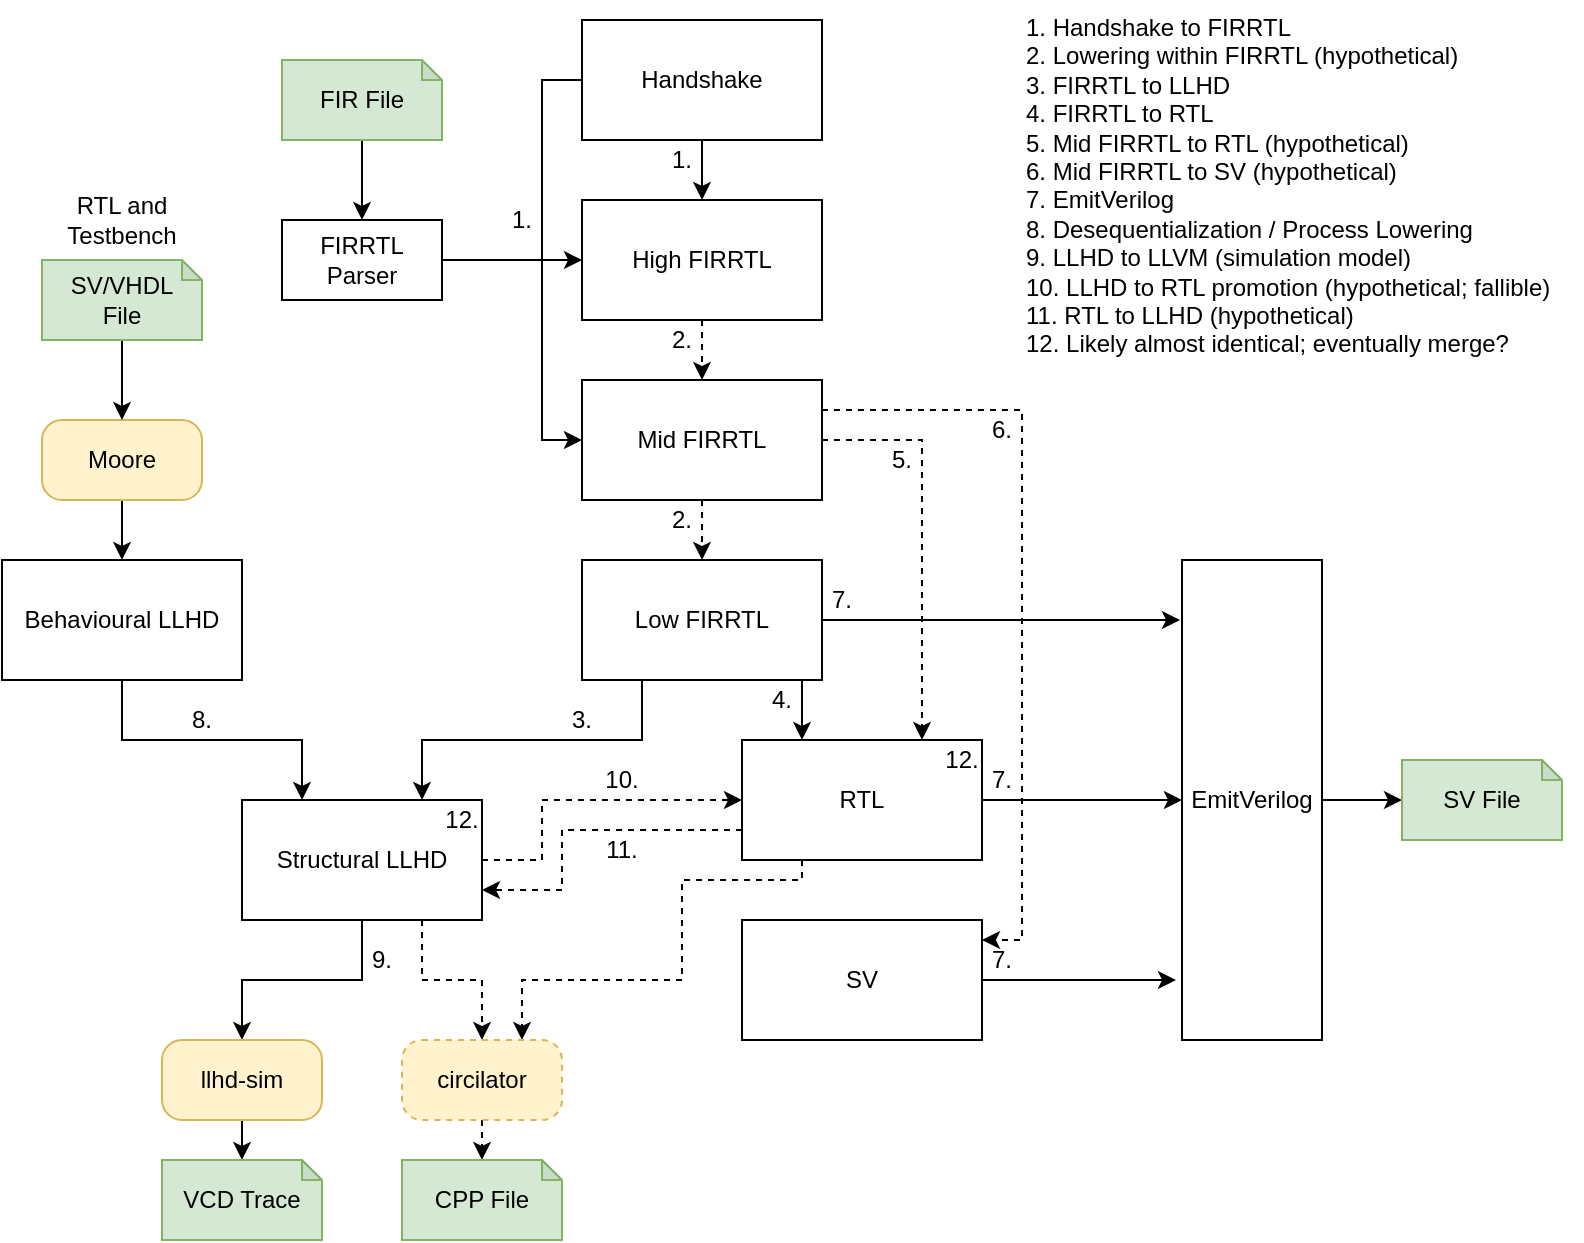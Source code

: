 <mxfile compressed="false" version="13.7.9" type="device">
  <diagram id="MivVnp2VQLZu9SO0e3je" name="Page-1">
    <mxGraphModel dx="1186" dy="516" grid="1" gridSize="10" guides="1" tooltips="1" connect="1" arrows="1" fold="1" page="0" pageScale="1" pageWidth="850" pageHeight="1100" math="0" shadow="0">
      <root>
        <mxCell id="0" />
        <mxCell id="1" parent="0" />
        <mxCell id="NUFGH_hVGk4y_TYJHu7n-14" style="edgeStyle=orthogonalEdgeStyle;rounded=0;orthogonalLoop=1;jettySize=auto;html=1;exitX=0.5;exitY=1;exitDx=0;exitDy=0;entryX=0.5;entryY=0;entryDx=0;entryDy=0;dashed=1;" parent="1" source="NUFGH_hVGk4y_TYJHu7n-1" target="NUFGH_hVGk4y_TYJHu7n-2" edge="1">
          <mxGeometry relative="1" as="geometry" />
        </mxCell>
        <mxCell id="NUFGH_hVGk4y_TYJHu7n-1" value="High FIRRTL" style="rounded=0;whiteSpace=wrap;html=1;" parent="1" vertex="1">
          <mxGeometry x="150" y="130" width="120" height="60" as="geometry" />
        </mxCell>
        <mxCell id="NUFGH_hVGk4y_TYJHu7n-10" style="edgeStyle=orthogonalEdgeStyle;rounded=0;orthogonalLoop=1;jettySize=auto;html=1;exitX=0.5;exitY=1;exitDx=0;exitDy=0;entryX=0.5;entryY=0;entryDx=0;entryDy=0;dashed=1;" parent="1" source="NUFGH_hVGk4y_TYJHu7n-2" target="NUFGH_hVGk4y_TYJHu7n-3" edge="1">
          <mxGeometry relative="1" as="geometry" />
        </mxCell>
        <mxCell id="NUFGH_hVGk4y_TYJHu7n-20" style="edgeStyle=orthogonalEdgeStyle;rounded=0;orthogonalLoop=1;jettySize=auto;html=1;exitX=1;exitY=0.5;exitDx=0;exitDy=0;entryX=0.75;entryY=0;entryDx=0;entryDy=0;dashed=1;" parent="1" source="NUFGH_hVGk4y_TYJHu7n-2" target="NUFGH_hVGk4y_TYJHu7n-5" edge="1">
          <mxGeometry relative="1" as="geometry" />
        </mxCell>
        <mxCell id="NUFGH_hVGk4y_TYJHu7n-21" style="edgeStyle=orthogonalEdgeStyle;rounded=0;orthogonalLoop=1;jettySize=auto;html=1;exitX=1;exitY=0.25;exitDx=0;exitDy=0;entryX=0;entryY=0;entryDx=0;entryDy=0;dashed=1;" parent="1" source="NUFGH_hVGk4y_TYJHu7n-2" target="NUFGH_hVGk4y_TYJHu7n-44" edge="1">
          <mxGeometry relative="1" as="geometry">
            <Array as="points">
              <mxPoint x="370" y="235" />
              <mxPoint x="370" y="500" />
            </Array>
          </mxGeometry>
        </mxCell>
        <mxCell id="NUFGH_hVGk4y_TYJHu7n-2" value="Mid FIRRTL" style="rounded=0;whiteSpace=wrap;html=1;" parent="1" vertex="1">
          <mxGeometry x="150" y="220" width="120" height="60" as="geometry" />
        </mxCell>
        <mxCell id="NUFGH_hVGk4y_TYJHu7n-11" style="edgeStyle=orthogonalEdgeStyle;rounded=0;orthogonalLoop=1;jettySize=auto;html=1;exitX=0.25;exitY=1;exitDx=0;exitDy=0;entryX=0.75;entryY=0;entryDx=0;entryDy=0;" parent="1" source="NUFGH_hVGk4y_TYJHu7n-3" target="NUFGH_hVGk4y_TYJHu7n-4" edge="1">
          <mxGeometry relative="1" as="geometry" />
        </mxCell>
        <mxCell id="NUFGH_hVGk4y_TYJHu7n-12" style="edgeStyle=orthogonalEdgeStyle;rounded=0;orthogonalLoop=1;jettySize=auto;html=1;exitX=0.75;exitY=1;exitDx=0;exitDy=0;entryX=0.25;entryY=0;entryDx=0;entryDy=0;" parent="1" source="NUFGH_hVGk4y_TYJHu7n-3" target="NUFGH_hVGk4y_TYJHu7n-5" edge="1">
          <mxGeometry relative="1" as="geometry" />
        </mxCell>
        <mxCell id="NUFGH_hVGk4y_TYJHu7n-31" style="edgeStyle=orthogonalEdgeStyle;rounded=0;orthogonalLoop=1;jettySize=auto;html=1;exitX=1;exitY=0.5;exitDx=0;exitDy=0;entryX=-0.014;entryY=0.125;entryDx=0;entryDy=0;entryPerimeter=0;" parent="1" source="NUFGH_hVGk4y_TYJHu7n-3" target="NUFGH_hVGk4y_TYJHu7n-7" edge="1">
          <mxGeometry relative="1" as="geometry" />
        </mxCell>
        <mxCell id="NUFGH_hVGk4y_TYJHu7n-3" value="Low FIRRTL" style="rounded=0;whiteSpace=wrap;html=1;" parent="1" vertex="1">
          <mxGeometry x="150" y="310" width="120" height="60" as="geometry" />
        </mxCell>
        <mxCell id="NqzIvoFGnlJUJ6ZqDgtP-7" style="edgeStyle=orthogonalEdgeStyle;rounded=0;orthogonalLoop=1;jettySize=auto;html=1;exitX=0.5;exitY=1;exitDx=0;exitDy=0;entryX=0.5;entryY=0;entryDx=0;entryDy=0;" parent="1" source="NUFGH_hVGk4y_TYJHu7n-4" target="NqzIvoFGnlJUJ6ZqDgtP-6" edge="1">
          <mxGeometry relative="1" as="geometry" />
        </mxCell>
        <mxCell id="NqzIvoFGnlJUJ6ZqDgtP-32" style="edgeStyle=orthogonalEdgeStyle;rounded=0;orthogonalLoop=1;jettySize=auto;html=1;exitX=1;exitY=0.5;exitDx=0;exitDy=0;entryX=0;entryY=0.5;entryDx=0;entryDy=0;fontColor=#B3B3B3;dashed=1;" parent="1" source="NUFGH_hVGk4y_TYJHu7n-4" target="NUFGH_hVGk4y_TYJHu7n-5" edge="1">
          <mxGeometry relative="1" as="geometry">
            <Array as="points">
              <mxPoint x="130" y="460" />
              <mxPoint x="130" y="430" />
            </Array>
          </mxGeometry>
        </mxCell>
        <mxCell id="NqzIvoFGnlJUJ6ZqDgtP-39" style="edgeStyle=orthogonalEdgeStyle;rounded=0;orthogonalLoop=1;jettySize=auto;html=1;exitX=0.75;exitY=1;exitDx=0;exitDy=0;entryX=0.5;entryY=0;entryDx=0;entryDy=0;dashed=1;fontColor=#B3B3B3;" parent="1" source="NUFGH_hVGk4y_TYJHu7n-4" target="NqzIvoFGnlJUJ6ZqDgtP-38" edge="1">
          <mxGeometry relative="1" as="geometry" />
        </mxCell>
        <mxCell id="NUFGH_hVGk4y_TYJHu7n-4" value="Structural LLHD" style="rounded=0;whiteSpace=wrap;html=1;" parent="1" vertex="1">
          <mxGeometry x="-20" y="430" width="120" height="60" as="geometry" />
        </mxCell>
        <mxCell id="NUFGH_hVGk4y_TYJHu7n-32" style="edgeStyle=orthogonalEdgeStyle;rounded=0;orthogonalLoop=1;jettySize=auto;html=1;exitX=1;exitY=0.5;exitDx=0;exitDy=0;entryX=0;entryY=0.5;entryDx=0;entryDy=0;" parent="1" source="NUFGH_hVGk4y_TYJHu7n-5" target="NUFGH_hVGk4y_TYJHu7n-7" edge="1">
          <mxGeometry relative="1" as="geometry" />
        </mxCell>
        <mxCell id="NqzIvoFGnlJUJ6ZqDgtP-33" style="edgeStyle=orthogonalEdgeStyle;rounded=0;orthogonalLoop=1;jettySize=auto;html=1;exitX=0;exitY=0.75;exitDx=0;exitDy=0;entryX=1;entryY=0.75;entryDx=0;entryDy=0;fontColor=#B3B3B3;dashed=1;" parent="1" source="NUFGH_hVGk4y_TYJHu7n-5" target="NUFGH_hVGk4y_TYJHu7n-4" edge="1">
          <mxGeometry relative="1" as="geometry">
            <Array as="points">
              <mxPoint x="140" y="445" />
              <mxPoint x="140" y="475" />
            </Array>
          </mxGeometry>
        </mxCell>
        <mxCell id="NqzIvoFGnlJUJ6ZqDgtP-42" style="edgeStyle=orthogonalEdgeStyle;rounded=0;orthogonalLoop=1;jettySize=auto;html=1;exitX=0.25;exitY=1;exitDx=0;exitDy=0;entryX=0.75;entryY=0;entryDx=0;entryDy=0;dashed=1;fontColor=#B3B3B3;" parent="1" source="NUFGH_hVGk4y_TYJHu7n-5" target="NqzIvoFGnlJUJ6ZqDgtP-38" edge="1">
          <mxGeometry relative="1" as="geometry">
            <Array as="points">
              <mxPoint x="260" y="470" />
              <mxPoint x="200" y="470" />
              <mxPoint x="200" y="520" />
              <mxPoint x="120" y="520" />
            </Array>
          </mxGeometry>
        </mxCell>
        <mxCell id="NUFGH_hVGk4y_TYJHu7n-5" value="RTL" style="rounded=0;whiteSpace=wrap;html=1;" parent="1" vertex="1">
          <mxGeometry x="230" y="400" width="120" height="60" as="geometry" />
        </mxCell>
        <mxCell id="NUFGH_hVGk4y_TYJHu7n-33" style="edgeStyle=orthogonalEdgeStyle;rounded=0;orthogonalLoop=1;jettySize=auto;html=1;exitX=1;exitY=0.5;exitDx=0;exitDy=0;entryX=-0.043;entryY=0.875;entryDx=0;entryDy=0;entryPerimeter=0;" parent="1" source="NUFGH_hVGk4y_TYJHu7n-6" target="NUFGH_hVGk4y_TYJHu7n-7" edge="1">
          <mxGeometry relative="1" as="geometry" />
        </mxCell>
        <mxCell id="NUFGH_hVGk4y_TYJHu7n-6" value="SV" style="rounded=0;whiteSpace=wrap;html=1;" parent="1" vertex="1">
          <mxGeometry x="230" y="490" width="120" height="60" as="geometry" />
        </mxCell>
        <mxCell id="NqzIvoFGnlJUJ6ZqDgtP-4" style="edgeStyle=orthogonalEdgeStyle;rounded=0;orthogonalLoop=1;jettySize=auto;html=1;exitX=1;exitY=0.5;exitDx=0;exitDy=0;entryX=0;entryY=0.5;entryDx=0;entryDy=0;entryPerimeter=0;" parent="1" source="NUFGH_hVGk4y_TYJHu7n-7" target="NqzIvoFGnlJUJ6ZqDgtP-1" edge="1">
          <mxGeometry relative="1" as="geometry" />
        </mxCell>
        <mxCell id="NUFGH_hVGk4y_TYJHu7n-7" value="EmitVerilog" style="rounded=0;whiteSpace=wrap;html=1;" parent="1" vertex="1">
          <mxGeometry x="450" y="310" width="70" height="240" as="geometry" />
        </mxCell>
        <mxCell id="NUFGH_hVGk4y_TYJHu7n-23" style="edgeStyle=orthogonalEdgeStyle;rounded=0;orthogonalLoop=1;jettySize=auto;html=1;exitX=0.5;exitY=1;exitDx=0;exitDy=0;entryX=0.5;entryY=0;entryDx=0;entryDy=0;" parent="1" source="NUFGH_hVGk4y_TYJHu7n-22" target="NUFGH_hVGk4y_TYJHu7n-1" edge="1">
          <mxGeometry relative="1" as="geometry" />
        </mxCell>
        <mxCell id="NUFGH_hVGk4y_TYJHu7n-25" style="edgeStyle=orthogonalEdgeStyle;rounded=0;orthogonalLoop=1;jettySize=auto;html=1;exitX=0;exitY=0.5;exitDx=0;exitDy=0;entryX=0;entryY=0.5;entryDx=0;entryDy=0;" parent="1" source="NUFGH_hVGk4y_TYJHu7n-22" target="NUFGH_hVGk4y_TYJHu7n-2" edge="1">
          <mxGeometry relative="1" as="geometry" />
        </mxCell>
        <mxCell id="NUFGH_hVGk4y_TYJHu7n-22" value="Handshake" style="rounded=0;whiteSpace=wrap;html=1;" parent="1" vertex="1">
          <mxGeometry x="150" y="40" width="120" height="60" as="geometry" />
        </mxCell>
        <mxCell id="NUFGH_hVGk4y_TYJHu7n-26" value="1." style="text;html=1;strokeColor=none;fillColor=none;align=center;verticalAlign=middle;whiteSpace=wrap;rounded=0;" parent="1" vertex="1">
          <mxGeometry x="190" y="100" width="20" height="20" as="geometry" />
        </mxCell>
        <mxCell id="NUFGH_hVGk4y_TYJHu7n-30" value="1." style="text;html=1;strokeColor=none;fillColor=none;align=center;verticalAlign=middle;whiteSpace=wrap;rounded=0;" parent="1" vertex="1">
          <mxGeometry x="110" y="130" width="20" height="20" as="geometry" />
        </mxCell>
        <mxCell id="NUFGH_hVGk4y_TYJHu7n-34" value="2." style="text;html=1;strokeColor=none;fillColor=none;align=center;verticalAlign=middle;whiteSpace=wrap;rounded=0;" parent="1" vertex="1">
          <mxGeometry x="190" y="190" width="20" height="20" as="geometry" />
        </mxCell>
        <mxCell id="NUFGH_hVGk4y_TYJHu7n-35" value="2." style="text;html=1;strokeColor=none;fillColor=none;align=center;verticalAlign=middle;whiteSpace=wrap;rounded=0;" parent="1" vertex="1">
          <mxGeometry x="190" y="280" width="20" height="20" as="geometry" />
        </mxCell>
        <mxCell id="NUFGH_hVGk4y_TYJHu7n-36" value="1. Handshake to FIRRTL&lt;br&gt;2. Lowering within FIRRTL (hypothetical)&lt;br&gt;3. FIRRTL to LLHD&lt;br&gt;4. FIRRTL to RTL&lt;br&gt;5. Mid FIRRTL to RTL (hypothetical)&lt;br&gt;6. Mid FIRRTL to SV (hypothetical)&lt;br&gt;7. EmitVerilog&lt;br&gt;8. Desequentialization / Process Lowering&lt;br&gt;9. LLHD to LLVM (simulation model)&lt;br&gt;10. LLHD to RTL promotion (hypothetical; fallible)&lt;br&gt;11. RTL to LLHD (hypothetical)&lt;br&gt;12. Likely almost identical; eventually merge?" style="text;html=1;strokeColor=none;fillColor=none;align=left;verticalAlign=top;whiteSpace=wrap;rounded=0;" parent="1" vertex="1">
          <mxGeometry x="370" y="30" width="280" height="180" as="geometry" />
        </mxCell>
        <mxCell id="NUFGH_hVGk4y_TYJHu7n-37" value="3." style="text;html=1;strokeColor=none;fillColor=none;align=center;verticalAlign=middle;whiteSpace=wrap;rounded=0;" parent="1" vertex="1">
          <mxGeometry x="140" y="380" width="20" height="20" as="geometry" />
        </mxCell>
        <mxCell id="NUFGH_hVGk4y_TYJHu7n-38" value="4." style="text;html=1;strokeColor=none;fillColor=none;align=center;verticalAlign=middle;whiteSpace=wrap;rounded=0;" parent="1" vertex="1">
          <mxGeometry x="240" y="370" width="20" height="20" as="geometry" />
        </mxCell>
        <mxCell id="NUFGH_hVGk4y_TYJHu7n-39" value="5." style="text;html=1;strokeColor=none;fillColor=none;align=center;verticalAlign=middle;whiteSpace=wrap;rounded=0;" parent="1" vertex="1">
          <mxGeometry x="300" y="250" width="20" height="20" as="geometry" />
        </mxCell>
        <mxCell id="NUFGH_hVGk4y_TYJHu7n-41" value="6." style="text;html=1;strokeColor=none;fillColor=none;align=center;verticalAlign=middle;whiteSpace=wrap;rounded=0;" parent="1" vertex="1">
          <mxGeometry x="350" y="235" width="20" height="20" as="geometry" />
        </mxCell>
        <mxCell id="NUFGH_hVGk4y_TYJHu7n-42" value="7." style="text;html=1;strokeColor=none;fillColor=none;align=center;verticalAlign=middle;whiteSpace=wrap;rounded=0;" parent="1" vertex="1">
          <mxGeometry x="270" y="320" width="20" height="20" as="geometry" />
        </mxCell>
        <mxCell id="NUFGH_hVGk4y_TYJHu7n-43" value="7." style="text;html=1;strokeColor=none;fillColor=none;align=center;verticalAlign=middle;whiteSpace=wrap;rounded=0;" parent="1" vertex="1">
          <mxGeometry x="350" y="410" width="20" height="20" as="geometry" />
        </mxCell>
        <mxCell id="NUFGH_hVGk4y_TYJHu7n-44" value="7." style="text;html=1;strokeColor=none;fillColor=none;align=center;verticalAlign=middle;whiteSpace=wrap;rounded=0;" parent="1" vertex="1">
          <mxGeometry x="350" y="500" width="20" height="20" as="geometry" />
        </mxCell>
        <mxCell id="NqzIvoFGnlJUJ6ZqDgtP-1" value="SV File" style="shape=note;whiteSpace=wrap;html=1;backgroundOutline=1;darkOpacity=0.05;size=10;fillColor=#d5e8d4;strokeColor=#82b366;" parent="1" vertex="1">
          <mxGeometry x="560" y="410" width="80" height="40" as="geometry" />
        </mxCell>
        <mxCell id="NqzIvoFGnlJUJ6ZqDgtP-9" style="edgeStyle=orthogonalEdgeStyle;rounded=0;orthogonalLoop=1;jettySize=auto;html=1;exitX=0.5;exitY=1;exitDx=0;exitDy=0;entryX=0.5;entryY=0;entryDx=0;entryDy=0;entryPerimeter=0;" parent="1" source="NqzIvoFGnlJUJ6ZqDgtP-6" target="NqzIvoFGnlJUJ6ZqDgtP-8" edge="1">
          <mxGeometry relative="1" as="geometry" />
        </mxCell>
        <mxCell id="NqzIvoFGnlJUJ6ZqDgtP-6" value="llhd-sim" style="rounded=1;whiteSpace=wrap;html=1;absoluteArcSize=1;arcSize=20;fillColor=#fff2cc;strokeColor=#d6b656;" parent="1" vertex="1">
          <mxGeometry x="-60" y="550" width="80" height="40" as="geometry" />
        </mxCell>
        <mxCell id="NqzIvoFGnlJUJ6ZqDgtP-8" value="VCD Trace" style="shape=note;whiteSpace=wrap;html=1;backgroundOutline=1;darkOpacity=0.05;size=10;fillColor=#d5e8d4;strokeColor=#82b366;" parent="1" vertex="1">
          <mxGeometry x="-60" y="610" width="80" height="40" as="geometry" />
        </mxCell>
        <mxCell id="NqzIvoFGnlJUJ6ZqDgtP-12" style="edgeStyle=orthogonalEdgeStyle;rounded=0;orthogonalLoop=1;jettySize=auto;html=1;exitX=0.5;exitY=1;exitDx=0;exitDy=0;entryX=0.5;entryY=0;entryDx=0;entryDy=0;" parent="1" source="NqzIvoFGnlJUJ6ZqDgtP-10" target="NqzIvoFGnlJUJ6ZqDgtP-11" edge="1">
          <mxGeometry relative="1" as="geometry" />
        </mxCell>
        <mxCell id="NqzIvoFGnlJUJ6ZqDgtP-10" value="Moore" style="rounded=1;whiteSpace=wrap;html=1;absoluteArcSize=1;arcSize=20;fillColor=#fff2cc;strokeColor=#d6b656;" parent="1" vertex="1">
          <mxGeometry x="-120" y="240" width="80" height="40" as="geometry" />
        </mxCell>
        <mxCell id="NqzIvoFGnlJUJ6ZqDgtP-13" style="edgeStyle=orthogonalEdgeStyle;rounded=0;orthogonalLoop=1;jettySize=auto;html=1;exitX=0.5;exitY=1;exitDx=0;exitDy=0;entryX=0.25;entryY=0;entryDx=0;entryDy=0;" parent="1" source="NqzIvoFGnlJUJ6ZqDgtP-11" target="NUFGH_hVGk4y_TYJHu7n-4" edge="1">
          <mxGeometry relative="1" as="geometry" />
        </mxCell>
        <mxCell id="NqzIvoFGnlJUJ6ZqDgtP-11" value="Behavioural LLHD" style="rounded=0;whiteSpace=wrap;html=1;" parent="1" vertex="1">
          <mxGeometry x="-140" y="310" width="120" height="60" as="geometry" />
        </mxCell>
        <mxCell id="NqzIvoFGnlJUJ6ZqDgtP-15" style="edgeStyle=orthogonalEdgeStyle;rounded=0;orthogonalLoop=1;jettySize=auto;html=1;exitX=0.5;exitY=1;exitDx=0;exitDy=0;exitPerimeter=0;entryX=0.5;entryY=0;entryDx=0;entryDy=0;" parent="1" source="NqzIvoFGnlJUJ6ZqDgtP-14" target="NqzIvoFGnlJUJ6ZqDgtP-10" edge="1">
          <mxGeometry relative="1" as="geometry" />
        </mxCell>
        <mxCell id="NqzIvoFGnlJUJ6ZqDgtP-14" value="SV/VHDL&lt;br&gt;File" style="shape=note;whiteSpace=wrap;html=1;backgroundOutline=1;darkOpacity=0.05;size=10;fillColor=#d5e8d4;strokeColor=#82b366;" parent="1" vertex="1">
          <mxGeometry x="-120" y="160" width="80" height="40" as="geometry" />
        </mxCell>
        <mxCell id="NqzIvoFGnlJUJ6ZqDgtP-22" style="edgeStyle=orthogonalEdgeStyle;rounded=0;orthogonalLoop=1;jettySize=auto;html=1;exitX=0.5;exitY=1;exitDx=0;exitDy=0;exitPerimeter=0;entryX=0.5;entryY=0;entryDx=0;entryDy=0;" parent="1" source="NqzIvoFGnlJUJ6ZqDgtP-17" target="NqzIvoFGnlJUJ6ZqDgtP-19" edge="1">
          <mxGeometry relative="1" as="geometry" />
        </mxCell>
        <mxCell id="NqzIvoFGnlJUJ6ZqDgtP-17" value="FIR File" style="shape=note;whiteSpace=wrap;html=1;backgroundOutline=1;darkOpacity=0.05;size=10;fillColor=#d5e8d4;strokeColor=#82b366;" parent="1" vertex="1">
          <mxGeometry y="60" width="80" height="40" as="geometry" />
        </mxCell>
        <mxCell id="NqzIvoFGnlJUJ6ZqDgtP-23" style="edgeStyle=orthogonalEdgeStyle;rounded=0;orthogonalLoop=1;jettySize=auto;html=1;exitX=1;exitY=0.5;exitDx=0;exitDy=0;entryX=0;entryY=0.5;entryDx=0;entryDy=0;" parent="1" source="NqzIvoFGnlJUJ6ZqDgtP-19" target="NUFGH_hVGk4y_TYJHu7n-1" edge="1">
          <mxGeometry relative="1" as="geometry" />
        </mxCell>
        <mxCell id="NqzIvoFGnlJUJ6ZqDgtP-19" value="FIRRTL Parser" style="rounded=0;whiteSpace=wrap;html=1;" parent="1" vertex="1">
          <mxGeometry y="140" width="80" height="40" as="geometry" />
        </mxCell>
        <mxCell id="NqzIvoFGnlJUJ6ZqDgtP-24" value="8." style="text;html=1;strokeColor=none;fillColor=none;align=center;verticalAlign=middle;whiteSpace=wrap;rounded=0;" parent="1" vertex="1">
          <mxGeometry x="-50" y="380" width="20" height="20" as="geometry" />
        </mxCell>
        <mxCell id="NqzIvoFGnlJUJ6ZqDgtP-28" value="RTL and Testbench" style="text;html=1;strokeColor=none;fillColor=none;align=center;verticalAlign=middle;whiteSpace=wrap;rounded=0;" parent="1" vertex="1">
          <mxGeometry x="-110" y="125" width="60" height="30" as="geometry" />
        </mxCell>
        <mxCell id="NqzIvoFGnlJUJ6ZqDgtP-29" value="9." style="text;html=1;strokeColor=none;fillColor=none;align=center;verticalAlign=middle;whiteSpace=wrap;rounded=0;" parent="1" vertex="1">
          <mxGeometry x="40" y="500" width="20" height="20" as="geometry" />
        </mxCell>
        <mxCell id="NqzIvoFGnlJUJ6ZqDgtP-34" value="10." style="text;html=1;strokeColor=none;fillColor=none;align=center;verticalAlign=middle;whiteSpace=wrap;rounded=0;" parent="1" vertex="1">
          <mxGeometry x="160" y="410" width="20" height="20" as="geometry" />
        </mxCell>
        <mxCell id="NqzIvoFGnlJUJ6ZqDgtP-35" value="11." style="text;html=1;strokeColor=none;fillColor=none;align=center;verticalAlign=middle;whiteSpace=wrap;rounded=0;" parent="1" vertex="1">
          <mxGeometry x="160" y="445" width="20" height="20" as="geometry" />
        </mxCell>
        <mxCell id="NqzIvoFGnlJUJ6ZqDgtP-36" value="12." style="text;html=1;strokeColor=none;fillColor=none;align=center;verticalAlign=middle;whiteSpace=wrap;rounded=0;" parent="1" vertex="1">
          <mxGeometry x="80" y="430" width="20" height="20" as="geometry" />
        </mxCell>
        <mxCell id="NqzIvoFGnlJUJ6ZqDgtP-37" value="12." style="text;html=1;strokeColor=none;fillColor=none;align=center;verticalAlign=middle;whiteSpace=wrap;rounded=0;" parent="1" vertex="1">
          <mxGeometry x="330" y="400" width="20" height="20" as="geometry" />
        </mxCell>
        <mxCell id="NqzIvoFGnlJUJ6ZqDgtP-41" style="edgeStyle=orthogonalEdgeStyle;rounded=0;orthogonalLoop=1;jettySize=auto;html=1;exitX=0.5;exitY=1;exitDx=0;exitDy=0;entryX=0.5;entryY=0;entryDx=0;entryDy=0;entryPerimeter=0;dashed=1;fontColor=#B3B3B3;" parent="1" source="NqzIvoFGnlJUJ6ZqDgtP-38" target="NqzIvoFGnlJUJ6ZqDgtP-40" edge="1">
          <mxGeometry relative="1" as="geometry" />
        </mxCell>
        <mxCell id="NqzIvoFGnlJUJ6ZqDgtP-38" value="circilator" style="rounded=1;whiteSpace=wrap;html=1;absoluteArcSize=1;arcSize=20;fillColor=#fff2cc;strokeColor=#d6b656;dashed=1;" parent="1" vertex="1">
          <mxGeometry x="60" y="550" width="80" height="40" as="geometry" />
        </mxCell>
        <mxCell id="NqzIvoFGnlJUJ6ZqDgtP-40" value="CPP File" style="shape=note;whiteSpace=wrap;html=1;backgroundOutline=1;darkOpacity=0.05;size=10;fillColor=#d5e8d4;strokeColor=#82b366;" parent="1" vertex="1">
          <mxGeometry x="60" y="610" width="80" height="40" as="geometry" />
        </mxCell>
      </root>
    </mxGraphModel>
  </diagram>
</mxfile>
